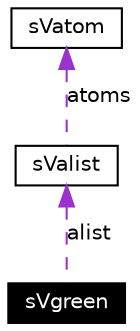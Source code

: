digraph inheritance
{
  Node53 [shape="box",label="sVgreen",fontsize=10,height=0.2,width=0.4,fontname="Helvetica",color="black",style="filled" fontcolor="white"];
  Node54 -> Node53 [dir=back,color="darkorchid3",fontsize=10,style="dashed",label="alist",fontname="Helvetica"];
  Node54 [shape="box",label="sValist",fontsize=10,height=0.2,width=0.4,fontname="Helvetica",color="black",URL="$structsValist.html"];
  Node55 -> Node54 [dir=back,color="darkorchid3",fontsize=10,style="dashed",label="atoms",fontname="Helvetica"];
  Node55 [shape="box",label="sVatom",fontsize=10,height=0.2,width=0.4,fontname="Helvetica",color="black",URL="$structsVatom.html"];
}
